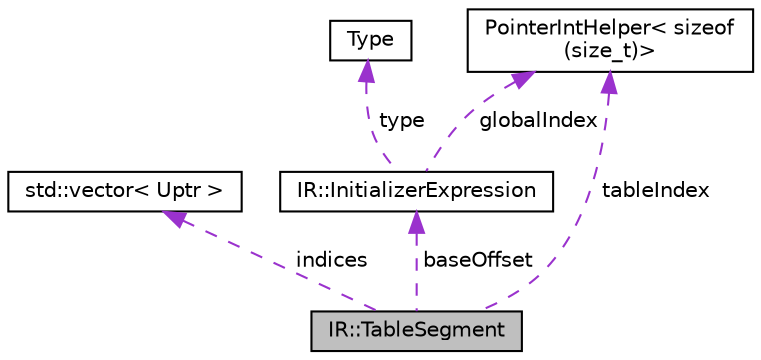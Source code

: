 digraph "IR::TableSegment"
{
  edge [fontname="Helvetica",fontsize="10",labelfontname="Helvetica",labelfontsize="10"];
  node [fontname="Helvetica",fontsize="10",shape=record];
  Node1 [label="IR::TableSegment",height=0.2,width=0.4,color="black", fillcolor="grey75", style="filled", fontcolor="black"];
  Node2 -> Node1 [dir="back",color="darkorchid3",fontsize="10",style="dashed",label=" indices" ,fontname="Helvetica"];
  Node2 [label="std::vector\< Uptr \>",height=0.2,width=0.4,color="black", fillcolor="white", style="filled",URL="$classstd_1_1vector.html"];
  Node3 -> Node1 [dir="back",color="darkorchid3",fontsize="10",style="dashed",label=" baseOffset" ,fontname="Helvetica"];
  Node3 [label="IR::InitializerExpression",height=0.2,width=0.4,color="black", fillcolor="white", style="filled",URL="$struct_i_r_1_1_initializer_expression.html"];
  Node4 -> Node3 [dir="back",color="darkorchid3",fontsize="10",style="dashed",label=" type" ,fontname="Helvetica"];
  Node4 [label="Type",height=0.2,width=0.4,color="black", fillcolor="white", style="filled",URL="$struct_type.html"];
  Node5 -> Node3 [dir="back",color="darkorchid3",fontsize="10",style="dashed",label=" globalIndex" ,fontname="Helvetica"];
  Node5 [label="PointerIntHelper\< sizeof\l(size_t)\>",height=0.2,width=0.4,color="black", fillcolor="white", style="filled",URL="$struct_pointer_int_helper.html"];
  Node5 -> Node1 [dir="back",color="darkorchid3",fontsize="10",style="dashed",label=" tableIndex" ,fontname="Helvetica"];
}
